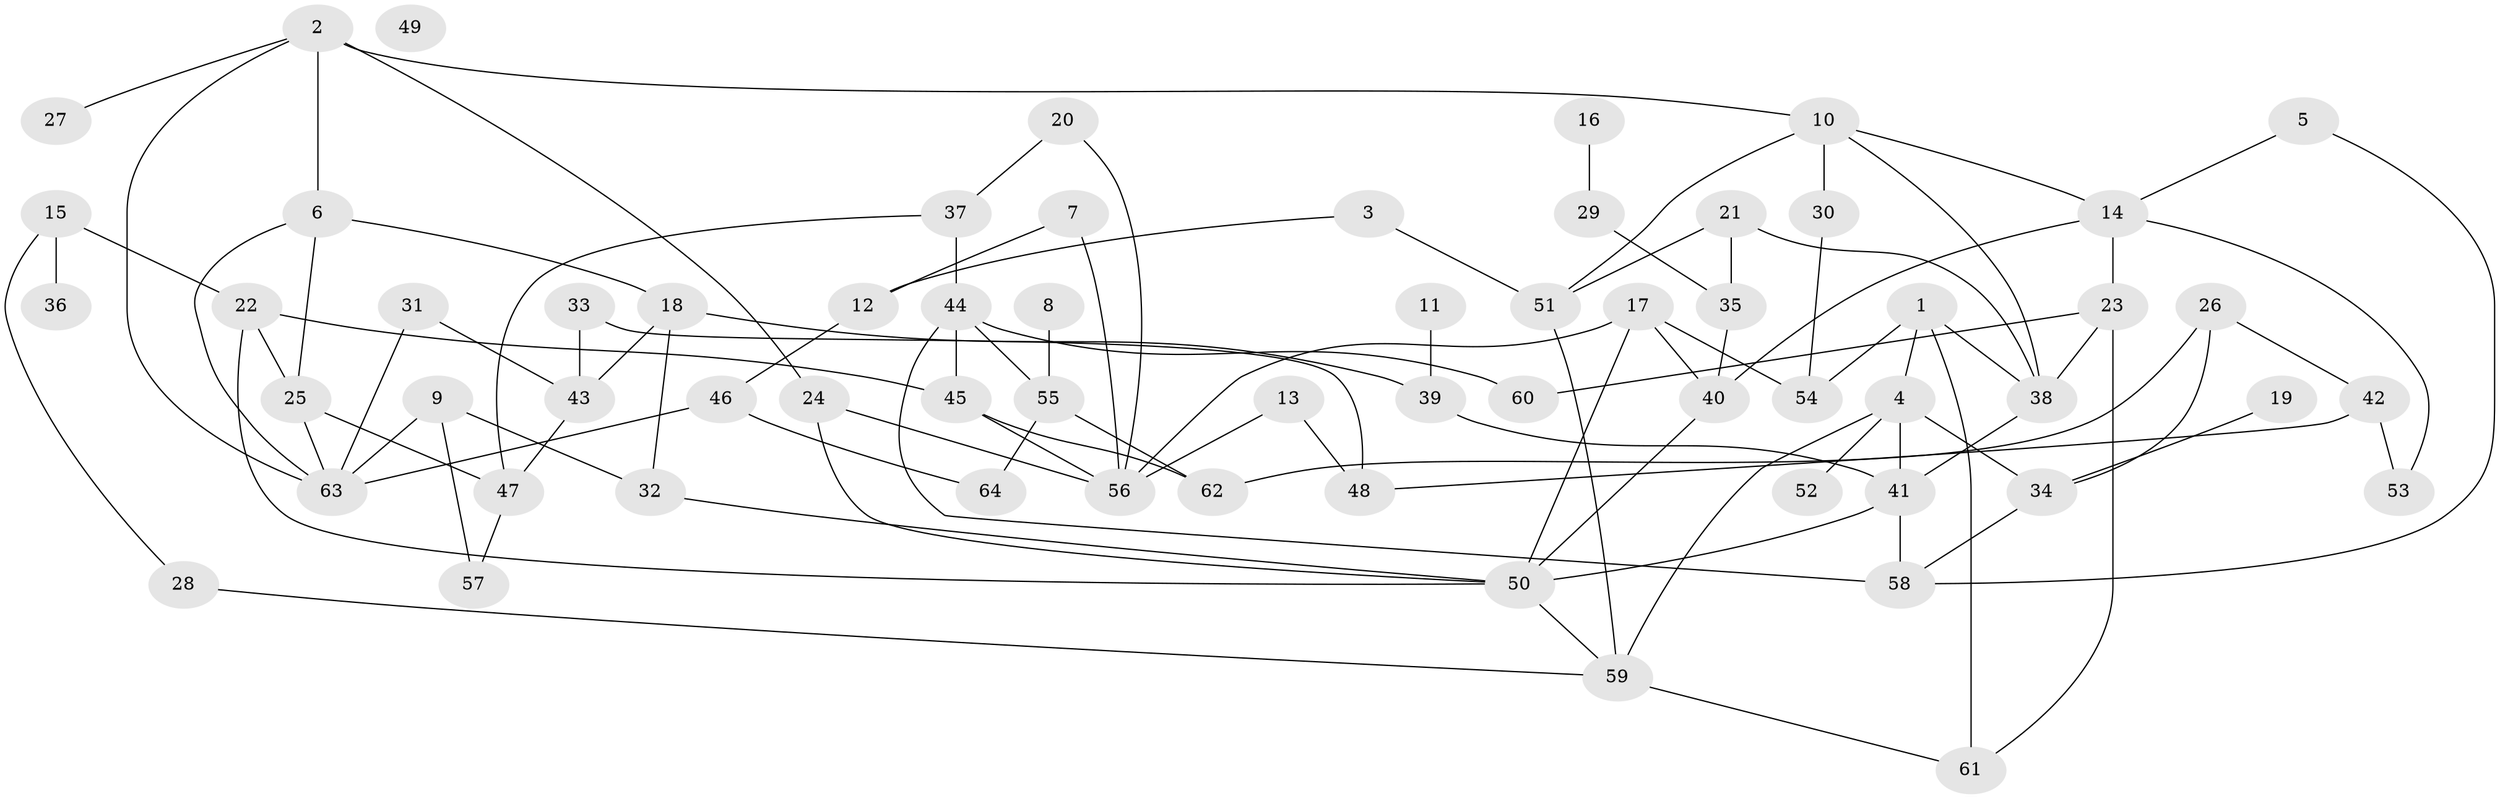 // Generated by graph-tools (version 1.1) at 2025/33/03/09/25 02:33:26]
// undirected, 64 vertices, 101 edges
graph export_dot {
graph [start="1"]
  node [color=gray90,style=filled];
  1;
  2;
  3;
  4;
  5;
  6;
  7;
  8;
  9;
  10;
  11;
  12;
  13;
  14;
  15;
  16;
  17;
  18;
  19;
  20;
  21;
  22;
  23;
  24;
  25;
  26;
  27;
  28;
  29;
  30;
  31;
  32;
  33;
  34;
  35;
  36;
  37;
  38;
  39;
  40;
  41;
  42;
  43;
  44;
  45;
  46;
  47;
  48;
  49;
  50;
  51;
  52;
  53;
  54;
  55;
  56;
  57;
  58;
  59;
  60;
  61;
  62;
  63;
  64;
  1 -- 4;
  1 -- 38;
  1 -- 54;
  1 -- 61;
  2 -- 6;
  2 -- 10;
  2 -- 24;
  2 -- 27;
  2 -- 63;
  3 -- 12;
  3 -- 51;
  4 -- 34;
  4 -- 41;
  4 -- 52;
  4 -- 59;
  5 -- 14;
  5 -- 58;
  6 -- 18;
  6 -- 25;
  6 -- 63;
  7 -- 12;
  7 -- 56;
  8 -- 55;
  9 -- 32;
  9 -- 57;
  9 -- 63;
  10 -- 14;
  10 -- 30;
  10 -- 38;
  10 -- 51;
  11 -- 39;
  12 -- 46;
  13 -- 48;
  13 -- 56;
  14 -- 23;
  14 -- 40;
  14 -- 53;
  15 -- 22;
  15 -- 28;
  15 -- 36;
  16 -- 29;
  17 -- 40;
  17 -- 50;
  17 -- 54;
  17 -- 56;
  18 -- 32;
  18 -- 39;
  18 -- 43;
  19 -- 34;
  20 -- 37;
  20 -- 56;
  21 -- 35;
  21 -- 38;
  21 -- 51;
  22 -- 25;
  22 -- 45;
  22 -- 50;
  23 -- 38;
  23 -- 60;
  23 -- 61;
  24 -- 50;
  24 -- 56;
  25 -- 47;
  25 -- 63;
  26 -- 34;
  26 -- 42;
  26 -- 62;
  28 -- 59;
  29 -- 35;
  30 -- 54;
  31 -- 43;
  31 -- 63;
  32 -- 50;
  33 -- 43;
  33 -- 48;
  34 -- 58;
  35 -- 40;
  37 -- 44;
  37 -- 47;
  38 -- 41;
  39 -- 41;
  40 -- 50;
  41 -- 50;
  41 -- 58;
  42 -- 48;
  42 -- 53;
  43 -- 47;
  44 -- 45;
  44 -- 55;
  44 -- 58;
  44 -- 60;
  45 -- 56;
  45 -- 62;
  46 -- 63;
  46 -- 64;
  47 -- 57;
  50 -- 59;
  51 -- 59;
  55 -- 62;
  55 -- 64;
  59 -- 61;
}
